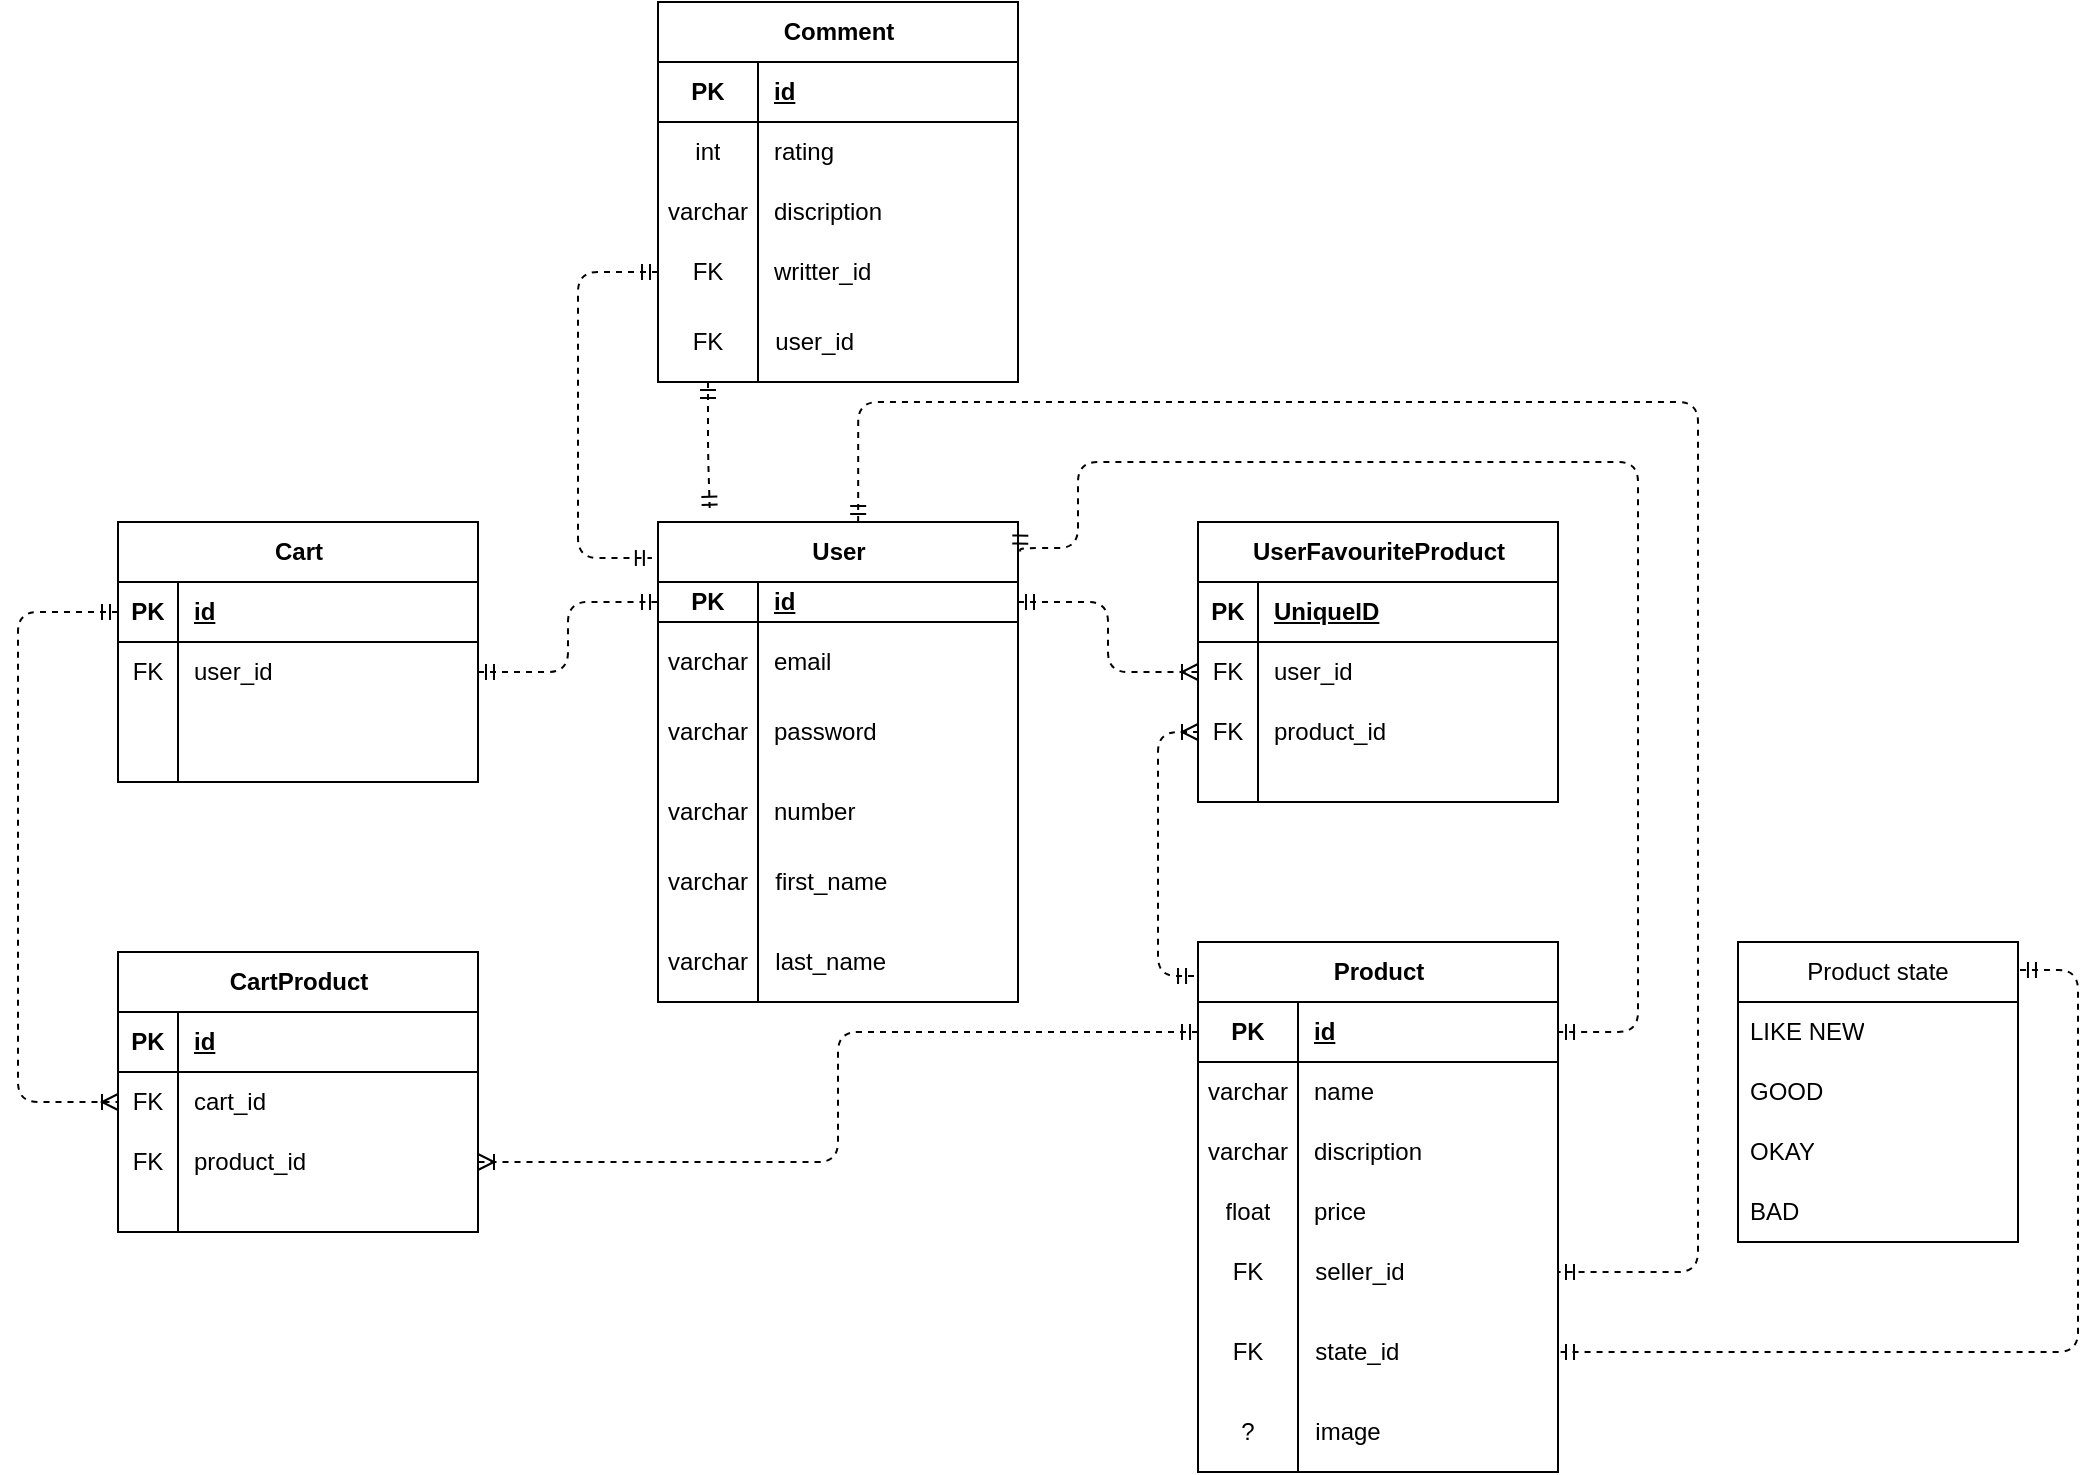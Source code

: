 <mxfile version="21.7.5" type="device">
  <diagram name="Page-1" id="2ca16b54-16f6-2749-3443-fa8db7711227">
    <mxGraphModel dx="1434" dy="750" grid="1" gridSize="10" guides="1" tooltips="1" connect="1" arrows="1" fold="1" page="1" pageScale="1" pageWidth="1100" pageHeight="850" background="none" math="0" shadow="0">
      <root>
        <mxCell id="0" />
        <mxCell id="1" parent="0" />
        <mxCell id="2ed32ef02a7f4228-21" style="edgeStyle=orthogonalEdgeStyle;html=1;entryX=0.144;entryY=-0.027;dashed=1;labelBackgroundColor=none;startArrow=ERmandOne;endArrow=ERmandOne;fontFamily=Verdana;fontSize=12;align=left;exitX=0.5;exitY=1;exitDx=0;exitDy=0;entryDx=0;entryDy=0;entryPerimeter=0;endFill=0;" parent="1" source="YRd9fllFHGhW2MFlDV1M-85" target="YRd9fllFHGhW2MFlDV1M-7" edge="1">
          <mxGeometry relative="1" as="geometry">
            <mxPoint x="530" y="290" as="sourcePoint" />
            <mxPoint x="530" y="330" as="targetPoint" />
          </mxGeometry>
        </mxCell>
        <mxCell id="YRd9fllFHGhW2MFlDV1M-7" value="User" style="shape=table;startSize=30;container=1;collapsible=1;childLayout=tableLayout;fixedRows=1;rowLines=0;fontStyle=1;align=center;resizeLast=1;html=1;strokeWidth=1;swimlaneLine=1;bottom=1;" parent="1" vertex="1">
          <mxGeometry x="470" y="340" width="180" height="170" as="geometry" />
        </mxCell>
        <mxCell id="YRd9fllFHGhW2MFlDV1M-8" value="" style="shape=tableRow;horizontal=0;startSize=0;swimlaneHead=0;swimlaneBody=0;fillColor=none;collapsible=0;dropTarget=0;points=[[0,0.5],[1,0.5]];portConstraint=eastwest;top=0;left=0;right=0;bottom=1;" parent="YRd9fllFHGhW2MFlDV1M-7" vertex="1">
          <mxGeometry y="30" width="180" height="20" as="geometry" />
        </mxCell>
        <mxCell id="YRd9fllFHGhW2MFlDV1M-9" value="PK" style="shape=partialRectangle;connectable=0;fillColor=none;top=0;left=0;bottom=0;right=0;fontStyle=1;overflow=hidden;whiteSpace=wrap;html=1;" parent="YRd9fllFHGhW2MFlDV1M-8" vertex="1">
          <mxGeometry width="50" height="20" as="geometry">
            <mxRectangle width="50" height="20" as="alternateBounds" />
          </mxGeometry>
        </mxCell>
        <mxCell id="YRd9fllFHGhW2MFlDV1M-10" value="id" style="shape=partialRectangle;connectable=0;fillColor=none;top=0;left=0;bottom=0;right=0;align=left;spacingLeft=6;fontStyle=5;overflow=hidden;whiteSpace=wrap;html=1;" parent="YRd9fllFHGhW2MFlDV1M-8" vertex="1">
          <mxGeometry x="50" width="130" height="20" as="geometry">
            <mxRectangle width="130" height="20" as="alternateBounds" />
          </mxGeometry>
        </mxCell>
        <mxCell id="YRd9fllFHGhW2MFlDV1M-11" value="" style="shape=tableRow;horizontal=0;startSize=0;swimlaneHead=0;swimlaneBody=0;fillColor=none;collapsible=0;dropTarget=0;points=[[0,0.5],[1,0.5]];portConstraint=eastwest;top=0;left=0;right=0;bottom=0;" parent="YRd9fllFHGhW2MFlDV1M-7" vertex="1">
          <mxGeometry y="50" width="180" height="40" as="geometry" />
        </mxCell>
        <mxCell id="YRd9fllFHGhW2MFlDV1M-12" value="varchar" style="shape=partialRectangle;connectable=0;fillColor=none;top=0;left=0;bottom=0;right=0;editable=1;overflow=hidden;whiteSpace=wrap;html=1;" parent="YRd9fllFHGhW2MFlDV1M-11" vertex="1">
          <mxGeometry width="50" height="40" as="geometry">
            <mxRectangle width="50" height="40" as="alternateBounds" />
          </mxGeometry>
        </mxCell>
        <mxCell id="YRd9fllFHGhW2MFlDV1M-13" value="email" style="shape=partialRectangle;connectable=0;fillColor=none;top=0;left=0;bottom=0;right=0;align=left;spacingLeft=6;overflow=hidden;whiteSpace=wrap;html=1;" parent="YRd9fllFHGhW2MFlDV1M-11" vertex="1">
          <mxGeometry x="50" width="130" height="40" as="geometry">
            <mxRectangle width="130" height="40" as="alternateBounds" />
          </mxGeometry>
        </mxCell>
        <mxCell id="YRd9fllFHGhW2MFlDV1M-14" value="" style="shape=tableRow;horizontal=0;startSize=0;swimlaneHead=0;swimlaneBody=0;fillColor=none;collapsible=0;dropTarget=0;points=[[0,0.5],[1,0.5]];portConstraint=eastwest;top=0;left=0;right=0;bottom=0;" parent="YRd9fllFHGhW2MFlDV1M-7" vertex="1">
          <mxGeometry y="90" width="180" height="30" as="geometry" />
        </mxCell>
        <mxCell id="YRd9fllFHGhW2MFlDV1M-15" value="varchar" style="shape=partialRectangle;connectable=0;fillColor=none;top=0;left=0;bottom=0;right=0;editable=1;overflow=hidden;whiteSpace=wrap;html=1;" parent="YRd9fllFHGhW2MFlDV1M-14" vertex="1">
          <mxGeometry width="50" height="30" as="geometry">
            <mxRectangle width="50" height="30" as="alternateBounds" />
          </mxGeometry>
        </mxCell>
        <mxCell id="YRd9fllFHGhW2MFlDV1M-16" value="password" style="shape=partialRectangle;connectable=0;fillColor=none;top=0;left=0;bottom=0;right=0;align=left;spacingLeft=6;overflow=hidden;whiteSpace=wrap;html=1;" parent="YRd9fllFHGhW2MFlDV1M-14" vertex="1">
          <mxGeometry x="50" width="130" height="30" as="geometry">
            <mxRectangle width="130" height="30" as="alternateBounds" />
          </mxGeometry>
        </mxCell>
        <mxCell id="YRd9fllFHGhW2MFlDV1M-17" value="" style="shape=tableRow;horizontal=0;startSize=0;swimlaneHead=0;swimlaneBody=0;fillColor=none;collapsible=0;dropTarget=0;points=[[0,0.5],[1,0.5]];portConstraint=eastwest;top=0;left=0;right=0;bottom=0;" parent="YRd9fllFHGhW2MFlDV1M-7" vertex="1">
          <mxGeometry y="120" width="180" height="50" as="geometry" />
        </mxCell>
        <mxCell id="YRd9fllFHGhW2MFlDV1M-18" value="varchar" style="shape=partialRectangle;connectable=0;fillColor=none;top=0;left=0;bottom=0;right=0;editable=1;overflow=hidden;whiteSpace=wrap;html=1;" parent="YRd9fllFHGhW2MFlDV1M-17" vertex="1">
          <mxGeometry width="50" height="50" as="geometry">
            <mxRectangle width="50" height="50" as="alternateBounds" />
          </mxGeometry>
        </mxCell>
        <mxCell id="YRd9fllFHGhW2MFlDV1M-19" value="number" style="shape=partialRectangle;connectable=0;fillColor=none;top=0;left=0;bottom=0;right=0;align=left;spacingLeft=6;overflow=hidden;whiteSpace=wrap;html=1;" parent="YRd9fllFHGhW2MFlDV1M-17" vertex="1">
          <mxGeometry x="50" width="130" height="50" as="geometry">
            <mxRectangle width="130" height="50" as="alternateBounds" />
          </mxGeometry>
        </mxCell>
        <mxCell id="YRd9fllFHGhW2MFlDV1M-20" value="Comment" style="shape=table;startSize=30;container=1;collapsible=1;childLayout=tableLayout;fixedRows=1;rowLines=0;fontStyle=1;align=center;resizeLast=1;html=1;movable=1;resizable=1;rotatable=1;deletable=1;editable=1;locked=0;connectable=1;" parent="1" vertex="1">
          <mxGeometry x="470" y="80" width="180" height="190" as="geometry" />
        </mxCell>
        <mxCell id="YRd9fllFHGhW2MFlDV1M-21" value="" style="shape=tableRow;horizontal=0;startSize=0;swimlaneHead=0;swimlaneBody=0;fillColor=none;collapsible=0;dropTarget=0;points=[[0,0.5],[1,0.5]];portConstraint=eastwest;top=0;left=0;right=0;bottom=1;movable=1;resizable=1;rotatable=1;deletable=1;editable=1;locked=0;connectable=1;" parent="YRd9fllFHGhW2MFlDV1M-20" vertex="1">
          <mxGeometry y="30" width="180" height="30" as="geometry" />
        </mxCell>
        <mxCell id="YRd9fllFHGhW2MFlDV1M-22" value="PK" style="shape=partialRectangle;connectable=0;fillColor=none;top=0;left=0;bottom=0;right=0;fontStyle=1;overflow=hidden;whiteSpace=wrap;html=1;movable=0;resizable=0;rotatable=0;deletable=0;editable=0;locked=1;" parent="YRd9fllFHGhW2MFlDV1M-21" vertex="1">
          <mxGeometry width="50" height="30" as="geometry">
            <mxRectangle width="50" height="30" as="alternateBounds" />
          </mxGeometry>
        </mxCell>
        <mxCell id="YRd9fllFHGhW2MFlDV1M-23" value="id" style="shape=partialRectangle;connectable=1;fillColor=none;top=0;left=0;bottom=0;right=0;align=left;spacingLeft=6;fontStyle=5;overflow=hidden;whiteSpace=wrap;html=1;movable=1;resizable=1;rotatable=1;deletable=1;editable=1;locked=0;" parent="YRd9fllFHGhW2MFlDV1M-21" vertex="1">
          <mxGeometry x="50" width="130" height="30" as="geometry">
            <mxRectangle width="130" height="30" as="alternateBounds" />
          </mxGeometry>
        </mxCell>
        <mxCell id="YRd9fllFHGhW2MFlDV1M-24" value="" style="shape=tableRow;horizontal=0;startSize=0;swimlaneHead=0;swimlaneBody=0;fillColor=none;collapsible=0;dropTarget=0;points=[[0,0.5],[1,0.5]];portConstraint=eastwest;top=0;left=0;right=0;bottom=0;movable=1;resizable=1;rotatable=1;deletable=1;editable=1;locked=0;connectable=1;" parent="YRd9fllFHGhW2MFlDV1M-20" vertex="1">
          <mxGeometry y="60" width="180" height="30" as="geometry" />
        </mxCell>
        <mxCell id="YRd9fllFHGhW2MFlDV1M-25" value="int" style="shape=partialRectangle;connectable=1;fillColor=none;top=0;left=0;bottom=0;right=0;editable=1;overflow=hidden;whiteSpace=wrap;html=1;movable=1;resizable=1;rotatable=1;deletable=1;locked=0;" parent="YRd9fllFHGhW2MFlDV1M-24" vertex="1">
          <mxGeometry width="50" height="30" as="geometry">
            <mxRectangle width="50" height="30" as="alternateBounds" />
          </mxGeometry>
        </mxCell>
        <mxCell id="YRd9fllFHGhW2MFlDV1M-26" value="rating" style="shape=partialRectangle;connectable=1;fillColor=none;top=0;left=0;bottom=0;right=0;align=left;spacingLeft=6;overflow=hidden;whiteSpace=wrap;html=1;movable=1;resizable=1;rotatable=1;deletable=1;editable=1;locked=0;" parent="YRd9fllFHGhW2MFlDV1M-24" vertex="1">
          <mxGeometry x="50" width="130" height="30" as="geometry">
            <mxRectangle width="130" height="30" as="alternateBounds" />
          </mxGeometry>
        </mxCell>
        <mxCell id="YRd9fllFHGhW2MFlDV1M-27" value="" style="shape=tableRow;horizontal=0;startSize=0;swimlaneHead=0;swimlaneBody=0;fillColor=none;collapsible=0;dropTarget=0;points=[[0,0.5],[1,0.5]];portConstraint=eastwest;top=0;left=0;right=0;bottom=0;movable=1;resizable=1;rotatable=1;deletable=1;editable=1;locked=0;connectable=1;" parent="YRd9fllFHGhW2MFlDV1M-20" vertex="1">
          <mxGeometry y="90" width="180" height="30" as="geometry" />
        </mxCell>
        <mxCell id="YRd9fllFHGhW2MFlDV1M-28" value="varchar" style="shape=partialRectangle;connectable=1;fillColor=none;top=0;left=0;bottom=0;right=0;editable=1;overflow=hidden;whiteSpace=wrap;html=1;movable=1;resizable=1;rotatable=1;deletable=1;locked=0;" parent="YRd9fllFHGhW2MFlDV1M-27" vertex="1">
          <mxGeometry width="50" height="30" as="geometry">
            <mxRectangle width="50" height="30" as="alternateBounds" />
          </mxGeometry>
        </mxCell>
        <mxCell id="YRd9fllFHGhW2MFlDV1M-29" value="discription" style="shape=partialRectangle;connectable=1;fillColor=none;top=0;left=0;bottom=0;right=0;align=left;spacingLeft=6;overflow=hidden;whiteSpace=wrap;html=1;movable=1;resizable=1;rotatable=1;deletable=1;editable=1;locked=0;" parent="YRd9fllFHGhW2MFlDV1M-27" vertex="1">
          <mxGeometry x="50" width="130" height="30" as="geometry">
            <mxRectangle width="130" height="30" as="alternateBounds" />
          </mxGeometry>
        </mxCell>
        <mxCell id="YRd9fllFHGhW2MFlDV1M-30" value="" style="shape=tableRow;horizontal=0;startSize=0;swimlaneHead=0;swimlaneBody=0;fillColor=none;collapsible=0;dropTarget=0;points=[[0,0.5],[1,0.5]];portConstraint=eastwest;top=0;left=0;right=0;bottom=0;movable=1;resizable=1;rotatable=1;deletable=1;editable=1;locked=0;connectable=1;" parent="YRd9fllFHGhW2MFlDV1M-20" vertex="1">
          <mxGeometry y="120" width="180" height="30" as="geometry" />
        </mxCell>
        <mxCell id="YRd9fllFHGhW2MFlDV1M-31" value="FK" style="shape=partialRectangle;connectable=1;fillColor=none;top=0;left=0;bottom=0;right=0;editable=1;overflow=hidden;whiteSpace=wrap;html=1;movable=1;resizable=1;rotatable=1;deletable=1;locked=0;" parent="YRd9fllFHGhW2MFlDV1M-30" vertex="1">
          <mxGeometry width="50" height="30" as="geometry">
            <mxRectangle width="50" height="30" as="alternateBounds" />
          </mxGeometry>
        </mxCell>
        <mxCell id="YRd9fllFHGhW2MFlDV1M-32" value="writter_id" style="shape=partialRectangle;connectable=1;fillColor=none;top=0;left=0;bottom=0;right=0;align=left;spacingLeft=6;overflow=hidden;whiteSpace=wrap;html=1;movable=1;resizable=1;rotatable=1;deletable=1;editable=1;locked=0;" parent="YRd9fllFHGhW2MFlDV1M-30" vertex="1">
          <mxGeometry x="50" width="130" height="30" as="geometry">
            <mxRectangle width="130" height="30" as="alternateBounds" />
          </mxGeometry>
        </mxCell>
        <mxCell id="YRd9fllFHGhW2MFlDV1M-33" value="Cart" style="shape=table;startSize=30;container=1;collapsible=1;childLayout=tableLayout;fixedRows=1;rowLines=0;fontStyle=1;align=center;resizeLast=1;html=1;" parent="1" vertex="1">
          <mxGeometry x="200" y="340" width="180" height="130" as="geometry">
            <mxRectangle x="370" y="210" width="60" height="30" as="alternateBounds" />
          </mxGeometry>
        </mxCell>
        <mxCell id="YRd9fllFHGhW2MFlDV1M-34" value="" style="shape=tableRow;horizontal=0;startSize=0;swimlaneHead=0;swimlaneBody=0;fillColor=none;collapsible=0;dropTarget=0;points=[[0,0.5],[1,0.5]];portConstraint=eastwest;top=0;left=0;right=0;bottom=1;" parent="YRd9fllFHGhW2MFlDV1M-33" vertex="1">
          <mxGeometry y="30" width="180" height="30" as="geometry" />
        </mxCell>
        <mxCell id="YRd9fllFHGhW2MFlDV1M-35" value="PK" style="shape=partialRectangle;connectable=0;fillColor=none;top=0;left=0;bottom=0;right=0;fontStyle=1;overflow=hidden;whiteSpace=wrap;html=1;" parent="YRd9fllFHGhW2MFlDV1M-34" vertex="1">
          <mxGeometry width="30" height="30" as="geometry">
            <mxRectangle width="30" height="30" as="alternateBounds" />
          </mxGeometry>
        </mxCell>
        <mxCell id="YRd9fllFHGhW2MFlDV1M-36" value="id" style="shape=partialRectangle;connectable=0;fillColor=none;top=0;left=0;bottom=0;right=0;align=left;spacingLeft=6;fontStyle=5;overflow=hidden;whiteSpace=wrap;html=1;" parent="YRd9fllFHGhW2MFlDV1M-34" vertex="1">
          <mxGeometry x="30" width="150" height="30" as="geometry">
            <mxRectangle width="150" height="30" as="alternateBounds" />
          </mxGeometry>
        </mxCell>
        <mxCell id="YRd9fllFHGhW2MFlDV1M-37" value="" style="shape=tableRow;horizontal=0;startSize=0;swimlaneHead=0;swimlaneBody=0;fillColor=none;collapsible=0;dropTarget=0;points=[[0,0.5],[1,0.5]];portConstraint=eastwest;top=0;left=0;right=0;bottom=0;" parent="YRd9fllFHGhW2MFlDV1M-33" vertex="1">
          <mxGeometry y="60" width="180" height="30" as="geometry" />
        </mxCell>
        <mxCell id="YRd9fllFHGhW2MFlDV1M-38" value="FK" style="shape=partialRectangle;connectable=0;fillColor=none;top=0;left=0;bottom=0;right=0;editable=1;overflow=hidden;whiteSpace=wrap;html=1;" parent="YRd9fllFHGhW2MFlDV1M-37" vertex="1">
          <mxGeometry width="30" height="30" as="geometry">
            <mxRectangle width="30" height="30" as="alternateBounds" />
          </mxGeometry>
        </mxCell>
        <mxCell id="YRd9fllFHGhW2MFlDV1M-39" value="user_id" style="shape=partialRectangle;connectable=0;fillColor=none;top=0;left=0;bottom=0;right=0;align=left;spacingLeft=6;overflow=hidden;whiteSpace=wrap;html=1;" parent="YRd9fllFHGhW2MFlDV1M-37" vertex="1">
          <mxGeometry x="30" width="150" height="30" as="geometry">
            <mxRectangle width="150" height="30" as="alternateBounds" />
          </mxGeometry>
        </mxCell>
        <mxCell id="YRd9fllFHGhW2MFlDV1M-40" value="" style="shape=tableRow;horizontal=0;startSize=0;swimlaneHead=0;swimlaneBody=0;fillColor=none;collapsible=0;dropTarget=0;points=[[0,0.5],[1,0.5]];portConstraint=eastwest;top=0;left=0;right=0;bottom=0;" parent="YRd9fllFHGhW2MFlDV1M-33" vertex="1">
          <mxGeometry y="90" width="180" height="20" as="geometry" />
        </mxCell>
        <mxCell id="YRd9fllFHGhW2MFlDV1M-41" value="" style="shape=partialRectangle;connectable=0;fillColor=none;top=0;left=0;bottom=0;right=0;editable=1;overflow=hidden;whiteSpace=wrap;html=1;" parent="YRd9fllFHGhW2MFlDV1M-40" vertex="1">
          <mxGeometry width="30" height="20" as="geometry">
            <mxRectangle width="30" height="20" as="alternateBounds" />
          </mxGeometry>
        </mxCell>
        <mxCell id="YRd9fllFHGhW2MFlDV1M-42" value="" style="shape=partialRectangle;connectable=0;fillColor=none;top=0;left=0;bottom=0;right=0;align=left;spacingLeft=6;overflow=hidden;whiteSpace=wrap;html=1;" parent="YRd9fllFHGhW2MFlDV1M-40" vertex="1">
          <mxGeometry x="30" width="150" height="20" as="geometry">
            <mxRectangle width="150" height="20" as="alternateBounds" />
          </mxGeometry>
        </mxCell>
        <mxCell id="YRd9fllFHGhW2MFlDV1M-43" value="" style="shape=tableRow;horizontal=0;startSize=0;swimlaneHead=0;swimlaneBody=0;fillColor=none;collapsible=0;dropTarget=0;points=[[0,0.5],[1,0.5]];portConstraint=eastwest;top=0;left=0;right=0;bottom=0;" parent="YRd9fllFHGhW2MFlDV1M-33" vertex="1">
          <mxGeometry y="110" width="180" height="20" as="geometry" />
        </mxCell>
        <mxCell id="YRd9fllFHGhW2MFlDV1M-44" value="" style="shape=partialRectangle;connectable=0;fillColor=none;top=0;left=0;bottom=0;right=0;editable=1;overflow=hidden;whiteSpace=wrap;html=1;" parent="YRd9fllFHGhW2MFlDV1M-43" vertex="1">
          <mxGeometry width="30" height="20" as="geometry">
            <mxRectangle width="30" height="20" as="alternateBounds" />
          </mxGeometry>
        </mxCell>
        <mxCell id="YRd9fllFHGhW2MFlDV1M-45" value="" style="shape=partialRectangle;connectable=0;fillColor=none;top=0;left=0;bottom=0;right=0;align=left;spacingLeft=6;overflow=hidden;whiteSpace=wrap;html=1;" parent="YRd9fllFHGhW2MFlDV1M-43" vertex="1">
          <mxGeometry x="30" width="150" height="20" as="geometry">
            <mxRectangle width="150" height="20" as="alternateBounds" />
          </mxGeometry>
        </mxCell>
        <mxCell id="YRd9fllFHGhW2MFlDV1M-46" value="Product" style="shape=table;startSize=30;container=1;collapsible=1;childLayout=tableLayout;fixedRows=1;rowLines=0;fontStyle=1;align=center;resizeLast=1;html=1;bottom=0;top=0;left=1;" parent="1" vertex="1">
          <mxGeometry x="740" y="550" width="180" height="150" as="geometry" />
        </mxCell>
        <mxCell id="YRd9fllFHGhW2MFlDV1M-47" value="" style="shape=tableRow;horizontal=0;startSize=0;swimlaneHead=0;swimlaneBody=0;fillColor=none;collapsible=0;dropTarget=0;points=[[0,0.5],[1,0.5]];portConstraint=eastwest;top=0;left=0;right=0;bottom=1;" parent="YRd9fllFHGhW2MFlDV1M-46" vertex="1">
          <mxGeometry y="30" width="180" height="30" as="geometry" />
        </mxCell>
        <mxCell id="YRd9fllFHGhW2MFlDV1M-48" value="PK" style="shape=partialRectangle;connectable=0;fillColor=none;top=0;left=0;bottom=0;right=0;fontStyle=1;overflow=hidden;whiteSpace=wrap;html=1;" parent="YRd9fllFHGhW2MFlDV1M-47" vertex="1">
          <mxGeometry width="50" height="30" as="geometry">
            <mxRectangle width="50" height="30" as="alternateBounds" />
          </mxGeometry>
        </mxCell>
        <mxCell id="YRd9fllFHGhW2MFlDV1M-49" value="id" style="shape=partialRectangle;connectable=0;fillColor=none;top=0;left=0;bottom=0;right=0;align=left;spacingLeft=6;fontStyle=5;overflow=hidden;whiteSpace=wrap;html=1;" parent="YRd9fllFHGhW2MFlDV1M-47" vertex="1">
          <mxGeometry x="50" width="130" height="30" as="geometry">
            <mxRectangle width="130" height="30" as="alternateBounds" />
          </mxGeometry>
        </mxCell>
        <mxCell id="YRd9fllFHGhW2MFlDV1M-50" value="" style="shape=tableRow;horizontal=0;startSize=0;swimlaneHead=0;swimlaneBody=0;fillColor=none;collapsible=0;dropTarget=0;points=[[0,0.5],[1,0.5]];portConstraint=eastwest;top=0;left=0;right=0;bottom=0;" parent="YRd9fllFHGhW2MFlDV1M-46" vertex="1">
          <mxGeometry y="60" width="180" height="30" as="geometry" />
        </mxCell>
        <mxCell id="YRd9fllFHGhW2MFlDV1M-51" value="varchar" style="shape=partialRectangle;connectable=0;fillColor=none;top=0;left=0;bottom=0;right=0;editable=1;overflow=hidden;whiteSpace=wrap;html=1;" parent="YRd9fllFHGhW2MFlDV1M-50" vertex="1">
          <mxGeometry width="50" height="30" as="geometry">
            <mxRectangle width="50" height="30" as="alternateBounds" />
          </mxGeometry>
        </mxCell>
        <mxCell id="YRd9fllFHGhW2MFlDV1M-52" value="name" style="shape=partialRectangle;connectable=0;fillColor=none;top=0;left=0;bottom=0;right=0;align=left;spacingLeft=6;overflow=hidden;whiteSpace=wrap;html=1;" parent="YRd9fllFHGhW2MFlDV1M-50" vertex="1">
          <mxGeometry x="50" width="130" height="30" as="geometry">
            <mxRectangle width="130" height="30" as="alternateBounds" />
          </mxGeometry>
        </mxCell>
        <mxCell id="YRd9fllFHGhW2MFlDV1M-53" value="" style="shape=tableRow;horizontal=0;startSize=0;swimlaneHead=0;swimlaneBody=0;fillColor=none;collapsible=0;dropTarget=0;points=[[0,0.5],[1,0.5]];portConstraint=eastwest;top=0;left=0;right=0;bottom=0;" parent="YRd9fllFHGhW2MFlDV1M-46" vertex="1">
          <mxGeometry y="90" width="180" height="30" as="geometry" />
        </mxCell>
        <mxCell id="YRd9fllFHGhW2MFlDV1M-54" value="varchar" style="shape=partialRectangle;connectable=0;fillColor=none;top=0;left=0;bottom=0;right=0;editable=1;overflow=hidden;whiteSpace=wrap;html=1;" parent="YRd9fllFHGhW2MFlDV1M-53" vertex="1">
          <mxGeometry width="50" height="30" as="geometry">
            <mxRectangle width="50" height="30" as="alternateBounds" />
          </mxGeometry>
        </mxCell>
        <mxCell id="YRd9fllFHGhW2MFlDV1M-55" value="discription" style="shape=partialRectangle;connectable=0;fillColor=none;top=0;left=0;bottom=0;right=0;align=left;spacingLeft=6;overflow=hidden;whiteSpace=wrap;html=1;" parent="YRd9fllFHGhW2MFlDV1M-53" vertex="1">
          <mxGeometry x="50" width="130" height="30" as="geometry">
            <mxRectangle width="130" height="30" as="alternateBounds" />
          </mxGeometry>
        </mxCell>
        <mxCell id="YRd9fllFHGhW2MFlDV1M-56" value="" style="shape=tableRow;horizontal=0;startSize=0;swimlaneHead=0;swimlaneBody=0;fillColor=none;collapsible=0;dropTarget=0;points=[[0,0.5],[1,0.5]];portConstraint=eastwest;top=0;left=0;right=0;bottom=0;" parent="YRd9fllFHGhW2MFlDV1M-46" vertex="1">
          <mxGeometry y="120" width="180" height="30" as="geometry" />
        </mxCell>
        <mxCell id="YRd9fllFHGhW2MFlDV1M-57" value="float" style="shape=partialRectangle;connectable=0;fillColor=none;top=0;left=0;bottom=0;right=0;editable=1;overflow=hidden;whiteSpace=wrap;html=1;" parent="YRd9fllFHGhW2MFlDV1M-56" vertex="1">
          <mxGeometry width="50" height="30" as="geometry">
            <mxRectangle width="50" height="30" as="alternateBounds" />
          </mxGeometry>
        </mxCell>
        <mxCell id="YRd9fllFHGhW2MFlDV1M-58" value="price" style="shape=partialRectangle;connectable=0;fillColor=none;top=0;left=0;bottom=0;right=0;align=left;spacingLeft=6;overflow=hidden;whiteSpace=wrap;html=1;" parent="YRd9fllFHGhW2MFlDV1M-56" vertex="1">
          <mxGeometry x="50" width="130" height="30" as="geometry">
            <mxRectangle width="130" height="30" as="alternateBounds" />
          </mxGeometry>
        </mxCell>
        <mxCell id="YRd9fllFHGhW2MFlDV1M-59" value="UserFavouriteProduct" style="shape=table;startSize=30;container=1;collapsible=1;childLayout=tableLayout;fixedRows=1;rowLines=0;fontStyle=1;align=center;resizeLast=1;html=1;" parent="1" vertex="1">
          <mxGeometry x="740" y="340" width="180" height="140" as="geometry" />
        </mxCell>
        <mxCell id="YRd9fllFHGhW2MFlDV1M-60" value="" style="shape=tableRow;horizontal=0;startSize=0;swimlaneHead=0;swimlaneBody=0;fillColor=none;collapsible=0;dropTarget=0;points=[[0,0.5],[1,0.5]];portConstraint=eastwest;top=0;left=0;right=0;bottom=1;" parent="YRd9fllFHGhW2MFlDV1M-59" vertex="1">
          <mxGeometry y="30" width="180" height="30" as="geometry" />
        </mxCell>
        <mxCell id="YRd9fllFHGhW2MFlDV1M-61" value="PK" style="shape=partialRectangle;connectable=0;fillColor=none;top=0;left=0;bottom=0;right=0;fontStyle=1;overflow=hidden;whiteSpace=wrap;html=1;" parent="YRd9fllFHGhW2MFlDV1M-60" vertex="1">
          <mxGeometry width="30" height="30" as="geometry">
            <mxRectangle width="30" height="30" as="alternateBounds" />
          </mxGeometry>
        </mxCell>
        <mxCell id="YRd9fllFHGhW2MFlDV1M-62" value="UniqueID" style="shape=partialRectangle;connectable=0;fillColor=none;top=0;left=0;bottom=0;right=0;align=left;spacingLeft=6;fontStyle=5;overflow=hidden;whiteSpace=wrap;html=1;" parent="YRd9fllFHGhW2MFlDV1M-60" vertex="1">
          <mxGeometry x="30" width="150" height="30" as="geometry">
            <mxRectangle width="150" height="30" as="alternateBounds" />
          </mxGeometry>
        </mxCell>
        <mxCell id="YRd9fllFHGhW2MFlDV1M-63" value="" style="shape=tableRow;horizontal=0;startSize=0;swimlaneHead=0;swimlaneBody=0;fillColor=none;collapsible=0;dropTarget=0;points=[[0,0.5],[1,0.5]];portConstraint=eastwest;top=0;left=0;right=0;bottom=0;" parent="YRd9fllFHGhW2MFlDV1M-59" vertex="1">
          <mxGeometry y="60" width="180" height="30" as="geometry" />
        </mxCell>
        <mxCell id="YRd9fllFHGhW2MFlDV1M-64" value="FK" style="shape=partialRectangle;connectable=0;fillColor=none;top=0;left=0;bottom=0;right=0;editable=1;overflow=hidden;whiteSpace=wrap;html=1;" parent="YRd9fllFHGhW2MFlDV1M-63" vertex="1">
          <mxGeometry width="30" height="30" as="geometry">
            <mxRectangle width="30" height="30" as="alternateBounds" />
          </mxGeometry>
        </mxCell>
        <mxCell id="YRd9fllFHGhW2MFlDV1M-65" value="user_id" style="shape=partialRectangle;connectable=0;fillColor=none;top=0;left=0;bottom=0;right=0;align=left;spacingLeft=6;overflow=hidden;whiteSpace=wrap;html=1;" parent="YRd9fllFHGhW2MFlDV1M-63" vertex="1">
          <mxGeometry x="30" width="150" height="30" as="geometry">
            <mxRectangle width="150" height="30" as="alternateBounds" />
          </mxGeometry>
        </mxCell>
        <mxCell id="YRd9fllFHGhW2MFlDV1M-66" value="" style="shape=tableRow;horizontal=0;startSize=0;swimlaneHead=0;swimlaneBody=0;fillColor=none;collapsible=0;dropTarget=0;points=[[0,0.5],[1,0.5]];portConstraint=eastwest;top=0;left=0;right=0;bottom=0;" parent="YRd9fllFHGhW2MFlDV1M-59" vertex="1">
          <mxGeometry y="90" width="180" height="30" as="geometry" />
        </mxCell>
        <mxCell id="YRd9fllFHGhW2MFlDV1M-67" value="FK" style="shape=partialRectangle;connectable=0;fillColor=none;top=0;left=0;bottom=0;right=0;editable=1;overflow=hidden;whiteSpace=wrap;html=1;" parent="YRd9fllFHGhW2MFlDV1M-66" vertex="1">
          <mxGeometry width="30" height="30" as="geometry">
            <mxRectangle width="30" height="30" as="alternateBounds" />
          </mxGeometry>
        </mxCell>
        <mxCell id="YRd9fllFHGhW2MFlDV1M-68" value="product_id" style="shape=partialRectangle;connectable=0;fillColor=none;top=0;left=0;bottom=0;right=0;align=left;spacingLeft=6;overflow=hidden;whiteSpace=wrap;html=1;" parent="YRd9fllFHGhW2MFlDV1M-66" vertex="1">
          <mxGeometry x="30" width="150" height="30" as="geometry">
            <mxRectangle width="150" height="30" as="alternateBounds" />
          </mxGeometry>
        </mxCell>
        <mxCell id="YRd9fllFHGhW2MFlDV1M-69" value="" style="shape=tableRow;horizontal=0;startSize=0;swimlaneHead=0;swimlaneBody=0;fillColor=none;collapsible=0;dropTarget=0;points=[[0,0.5],[1,0.5]];portConstraint=eastwest;top=0;left=0;right=0;bottom=0;" parent="YRd9fllFHGhW2MFlDV1M-59" vertex="1">
          <mxGeometry y="120" width="180" height="20" as="geometry" />
        </mxCell>
        <mxCell id="YRd9fllFHGhW2MFlDV1M-70" value="" style="shape=partialRectangle;connectable=0;fillColor=none;top=0;left=0;bottom=0;right=0;editable=1;overflow=hidden;whiteSpace=wrap;html=1;" parent="YRd9fllFHGhW2MFlDV1M-69" vertex="1">
          <mxGeometry width="30" height="20" as="geometry">
            <mxRectangle width="30" height="20" as="alternateBounds" />
          </mxGeometry>
        </mxCell>
        <mxCell id="YRd9fllFHGhW2MFlDV1M-71" value="" style="shape=partialRectangle;connectable=0;fillColor=none;top=0;left=0;bottom=0;right=0;align=left;spacingLeft=6;overflow=hidden;whiteSpace=wrap;html=1;" parent="YRd9fllFHGhW2MFlDV1M-69" vertex="1">
          <mxGeometry x="30" width="150" height="20" as="geometry">
            <mxRectangle width="150" height="20" as="alternateBounds" />
          </mxGeometry>
        </mxCell>
        <mxCell id="YRd9fllFHGhW2MFlDV1M-72" value="CartProduct" style="shape=table;startSize=30;container=1;collapsible=1;childLayout=tableLayout;fixedRows=1;rowLines=0;fontStyle=1;align=center;resizeLast=1;html=1;" parent="1" vertex="1">
          <mxGeometry x="200" y="555" width="180" height="140" as="geometry" />
        </mxCell>
        <mxCell id="YRd9fllFHGhW2MFlDV1M-73" value="" style="shape=tableRow;horizontal=0;startSize=0;swimlaneHead=0;swimlaneBody=0;fillColor=none;collapsible=0;dropTarget=0;points=[[0,0.5],[1,0.5]];portConstraint=eastwest;top=0;left=0;right=0;bottom=1;" parent="YRd9fllFHGhW2MFlDV1M-72" vertex="1">
          <mxGeometry y="30" width="180" height="30" as="geometry" />
        </mxCell>
        <mxCell id="YRd9fllFHGhW2MFlDV1M-74" value="PK" style="shape=partialRectangle;connectable=0;fillColor=none;top=0;left=0;bottom=0;right=0;fontStyle=1;overflow=hidden;whiteSpace=wrap;html=1;" parent="YRd9fllFHGhW2MFlDV1M-73" vertex="1">
          <mxGeometry width="30" height="30" as="geometry">
            <mxRectangle width="30" height="30" as="alternateBounds" />
          </mxGeometry>
        </mxCell>
        <mxCell id="YRd9fllFHGhW2MFlDV1M-75" value="id" style="shape=partialRectangle;connectable=0;fillColor=none;top=0;left=0;bottom=0;right=0;align=left;spacingLeft=6;fontStyle=5;overflow=hidden;whiteSpace=wrap;html=1;" parent="YRd9fllFHGhW2MFlDV1M-73" vertex="1">
          <mxGeometry x="30" width="150" height="30" as="geometry">
            <mxRectangle width="150" height="30" as="alternateBounds" />
          </mxGeometry>
        </mxCell>
        <mxCell id="YRd9fllFHGhW2MFlDV1M-76" value="" style="shape=tableRow;horizontal=0;startSize=0;swimlaneHead=0;swimlaneBody=0;fillColor=none;collapsible=0;dropTarget=0;points=[[0,0.5],[1,0.5]];portConstraint=eastwest;top=0;left=0;right=0;bottom=0;" parent="YRd9fllFHGhW2MFlDV1M-72" vertex="1">
          <mxGeometry y="60" width="180" height="30" as="geometry" />
        </mxCell>
        <mxCell id="YRd9fllFHGhW2MFlDV1M-77" value="FK" style="shape=partialRectangle;connectable=0;fillColor=none;top=0;left=0;bottom=0;right=0;editable=1;overflow=hidden;whiteSpace=wrap;html=1;" parent="YRd9fllFHGhW2MFlDV1M-76" vertex="1">
          <mxGeometry width="30" height="30" as="geometry">
            <mxRectangle width="30" height="30" as="alternateBounds" />
          </mxGeometry>
        </mxCell>
        <mxCell id="YRd9fllFHGhW2MFlDV1M-78" value="cart_id" style="shape=partialRectangle;connectable=0;fillColor=none;top=0;left=0;bottom=0;right=0;align=left;spacingLeft=6;overflow=hidden;whiteSpace=wrap;html=1;" parent="YRd9fllFHGhW2MFlDV1M-76" vertex="1">
          <mxGeometry x="30" width="150" height="30" as="geometry">
            <mxRectangle width="150" height="30" as="alternateBounds" />
          </mxGeometry>
        </mxCell>
        <mxCell id="YRd9fllFHGhW2MFlDV1M-79" value="" style="shape=tableRow;horizontal=0;startSize=0;swimlaneHead=0;swimlaneBody=0;fillColor=none;collapsible=0;dropTarget=0;points=[[0,0.5],[1,0.5]];portConstraint=eastwest;top=0;left=0;right=0;bottom=0;" parent="YRd9fllFHGhW2MFlDV1M-72" vertex="1">
          <mxGeometry y="90" width="180" height="30" as="geometry" />
        </mxCell>
        <mxCell id="YRd9fllFHGhW2MFlDV1M-80" value="FK" style="shape=partialRectangle;connectable=0;fillColor=none;top=0;left=0;bottom=0;right=0;editable=1;overflow=hidden;whiteSpace=wrap;html=1;" parent="YRd9fllFHGhW2MFlDV1M-79" vertex="1">
          <mxGeometry width="30" height="30" as="geometry">
            <mxRectangle width="30" height="30" as="alternateBounds" />
          </mxGeometry>
        </mxCell>
        <mxCell id="YRd9fllFHGhW2MFlDV1M-81" value="product_id" style="shape=partialRectangle;connectable=0;fillColor=none;top=0;left=0;bottom=0;right=0;align=left;spacingLeft=6;overflow=hidden;whiteSpace=wrap;html=1;" parent="YRd9fllFHGhW2MFlDV1M-79" vertex="1">
          <mxGeometry x="30" width="150" height="30" as="geometry">
            <mxRectangle width="150" height="30" as="alternateBounds" />
          </mxGeometry>
        </mxCell>
        <mxCell id="YRd9fllFHGhW2MFlDV1M-82" value="" style="shape=tableRow;horizontal=0;startSize=0;swimlaneHead=0;swimlaneBody=0;fillColor=none;collapsible=0;dropTarget=0;points=[[0,0.5],[1,0.5]];portConstraint=eastwest;top=0;left=0;right=0;bottom=0;" parent="YRd9fllFHGhW2MFlDV1M-72" vertex="1">
          <mxGeometry y="120" width="180" height="20" as="geometry" />
        </mxCell>
        <mxCell id="YRd9fllFHGhW2MFlDV1M-83" value="" style="shape=partialRectangle;connectable=0;fillColor=none;top=0;left=0;bottom=0;right=0;editable=1;overflow=hidden;whiteSpace=wrap;html=1;" parent="YRd9fllFHGhW2MFlDV1M-82" vertex="1">
          <mxGeometry width="30" height="20" as="geometry">
            <mxRectangle width="30" height="20" as="alternateBounds" />
          </mxGeometry>
        </mxCell>
        <mxCell id="YRd9fllFHGhW2MFlDV1M-84" value="" style="shape=partialRectangle;connectable=0;fillColor=none;top=0;left=0;bottom=0;right=0;align=left;spacingLeft=6;overflow=hidden;whiteSpace=wrap;html=1;" parent="YRd9fllFHGhW2MFlDV1M-82" vertex="1">
          <mxGeometry x="30" width="150" height="20" as="geometry">
            <mxRectangle width="150" height="20" as="alternateBounds" />
          </mxGeometry>
        </mxCell>
        <mxCell id="YRd9fllFHGhW2MFlDV1M-85" value="FK" style="shape=partialRectangle;connectable=1;top=0;left=1;bottom=1;right=1;editable=1;overflow=hidden;whiteSpace=wrap;html=1;perimeterSpacing=0;shadow=0;labelBorderColor=none;movable=1;resizable=1;rotatable=1;deletable=1;locked=0;fillColor=none;" parent="1" vertex="1">
          <mxGeometry x="470" y="230" width="50" height="40" as="geometry">
            <mxRectangle width="50" height="30" as="alternateBounds" />
          </mxGeometry>
        </mxCell>
        <mxCell id="YRd9fllFHGhW2MFlDV1M-86" value="&amp;nbsp; user_id" style="shape=partialRectangle;connectable=1;top=0;left=1;bottom=1;right=1;editable=1;overflow=hidden;whiteSpace=wrap;html=1;perimeterSpacing=0;shadow=0;labelBorderColor=none;movable=1;resizable=1;rotatable=1;deletable=1;locked=0;align=left;fillColor=none;" parent="1" vertex="1">
          <mxGeometry x="520" y="230" width="130" height="40" as="geometry">
            <mxRectangle width="50" height="30" as="alternateBounds" />
          </mxGeometry>
        </mxCell>
        <mxCell id="YRd9fllFHGhW2MFlDV1M-102" value="&amp;nbsp; seller_id" style="shape=partialRectangle;connectable=1;top=0;left=1;bottom=0;right=1;editable=1;overflow=hidden;whiteSpace=wrap;html=1;perimeterSpacing=0;shadow=0;labelBorderColor=none;movable=1;resizable=1;rotatable=1;deletable=1;locked=0;align=left;" parent="1" vertex="1">
          <mxGeometry x="790" y="695" width="130" height="40" as="geometry">
            <mxRectangle width="50" height="30" as="alternateBounds" />
          </mxGeometry>
        </mxCell>
        <mxCell id="YRd9fllFHGhW2MFlDV1M-103" value="FK" style="shape=partialRectangle;connectable=1;top=0;left=1;bottom=0;right=1;editable=1;overflow=hidden;whiteSpace=wrap;html=1;perimeterSpacing=0;shadow=0;labelBorderColor=none;movable=1;resizable=1;rotatable=1;deletable=1;locked=0;" parent="1" vertex="1">
          <mxGeometry x="740" y="695" width="50" height="40" as="geometry">
            <mxRectangle width="50" height="30" as="alternateBounds" />
          </mxGeometry>
        </mxCell>
        <mxCell id="YRd9fllFHGhW2MFlDV1M-120" value="Product state" style="swimlane;fontStyle=0;childLayout=stackLayout;horizontal=1;startSize=30;horizontalStack=0;resizeParent=1;resizeParentMax=0;resizeLast=0;collapsible=1;marginBottom=0;whiteSpace=wrap;html=1;" parent="1" vertex="1">
          <mxGeometry x="1010" y="550" width="140" height="150" as="geometry" />
        </mxCell>
        <mxCell id="YRd9fllFHGhW2MFlDV1M-121" value="LIKE NEW" style="text;strokeColor=none;fillColor=none;align=left;verticalAlign=middle;spacingLeft=4;spacingRight=4;overflow=hidden;points=[[0,0.5],[1,0.5]];portConstraint=eastwest;rotatable=0;whiteSpace=wrap;html=1;" parent="YRd9fllFHGhW2MFlDV1M-120" vertex="1">
          <mxGeometry y="30" width="140" height="30" as="geometry" />
        </mxCell>
        <mxCell id="YRd9fllFHGhW2MFlDV1M-122" value="GOOD" style="text;strokeColor=none;fillColor=none;align=left;verticalAlign=middle;spacingLeft=4;spacingRight=4;overflow=hidden;points=[[0,0.5],[1,0.5]];portConstraint=eastwest;rotatable=0;whiteSpace=wrap;html=1;" parent="YRd9fllFHGhW2MFlDV1M-120" vertex="1">
          <mxGeometry y="60" width="140" height="30" as="geometry" />
        </mxCell>
        <mxCell id="YRd9fllFHGhW2MFlDV1M-123" value="OKAY" style="text;strokeColor=none;fillColor=none;align=left;verticalAlign=middle;spacingLeft=4;spacingRight=4;overflow=hidden;points=[[0,0.5],[1,0.5]];portConstraint=eastwest;rotatable=0;whiteSpace=wrap;html=1;" parent="YRd9fllFHGhW2MFlDV1M-120" vertex="1">
          <mxGeometry y="90" width="140" height="30" as="geometry" />
        </mxCell>
        <mxCell id="YRd9fllFHGhW2MFlDV1M-124" value="BAD" style="text;strokeColor=none;fillColor=none;align=left;verticalAlign=middle;spacingLeft=4;spacingRight=4;overflow=hidden;points=[[0,0.5],[1,0.5]];portConstraint=eastwest;rotatable=0;whiteSpace=wrap;html=1;" parent="YRd9fllFHGhW2MFlDV1M-120" vertex="1">
          <mxGeometry y="120" width="140" height="30" as="geometry" />
        </mxCell>
        <mxCell id="YRd9fllFHGhW2MFlDV1M-125" style="edgeStyle=orthogonalEdgeStyle;html=1;entryX=1;entryY=0.5;dashed=1;labelBackgroundColor=none;startArrow=ERmandOne;endArrow=ERmandOne;fontFamily=Verdana;fontSize=12;align=left;endFill=0;entryDx=0;entryDy=0;exitX=1.007;exitY=0.093;exitDx=0;exitDy=0;exitPerimeter=0;" parent="1" source="YRd9fllFHGhW2MFlDV1M-120" target="YRd9fllFHGhW2MFlDV1M-135" edge="1">
          <mxGeometry relative="1" as="geometry">
            <mxPoint x="980" y="460" as="sourcePoint" />
            <mxPoint x="980" y="500" as="targetPoint" />
            <Array as="points">
              <mxPoint x="1180" y="564" />
              <mxPoint x="1180" y="755" />
            </Array>
          </mxGeometry>
        </mxCell>
        <mxCell id="YRd9fllFHGhW2MFlDV1M-127" style="edgeStyle=orthogonalEdgeStyle;html=1;entryX=1;entryY=0.5;dashed=1;labelBackgroundColor=none;startArrow=ERmandOne;endArrow=ERoneToMany;fontFamily=Verdana;fontSize=12;align=left;entryDx=0;entryDy=0;exitX=0;exitY=0.5;exitDx=0;exitDy=0;" parent="1" source="YRd9fllFHGhW2MFlDV1M-47" target="YRd9fllFHGhW2MFlDV1M-79" edge="1">
          <mxGeometry relative="1" as="geometry">
            <mxPoint x="570" y="620" as="sourcePoint" />
            <mxPoint x="570" y="660" as="targetPoint" />
            <Array as="points">
              <mxPoint x="560" y="595" />
              <mxPoint x="560" y="660" />
            </Array>
          </mxGeometry>
        </mxCell>
        <mxCell id="YRd9fllFHGhW2MFlDV1M-128" style="edgeStyle=orthogonalEdgeStyle;html=1;entryX=0;entryY=0.5;dashed=1;labelBackgroundColor=none;startArrow=ERmandOne;endArrow=ERoneToMany;fontFamily=Verdana;fontSize=12;align=left;exitX=0;exitY=0.5;exitDx=0;exitDy=0;entryDx=0;entryDy=0;" parent="1" source="YRd9fllFHGhW2MFlDV1M-34" target="YRd9fllFHGhW2MFlDV1M-76" edge="1">
          <mxGeometry relative="1" as="geometry">
            <mxPoint x="494.5" y="540" as="sourcePoint" />
            <mxPoint x="494.5" y="580" as="targetPoint" />
            <Array as="points">
              <mxPoint x="150" y="385" />
              <mxPoint x="150" y="630" />
            </Array>
          </mxGeometry>
        </mxCell>
        <mxCell id="YRd9fllFHGhW2MFlDV1M-129" style="edgeStyle=orthogonalEdgeStyle;html=1;entryX=0;entryY=0.5;dashed=1;labelBackgroundColor=none;startArrow=ERmandOne;endArrow=ERmandOne;fontFamily=Verdana;fontSize=12;align=left;endFill=0;exitX=1;exitY=0.5;exitDx=0;exitDy=0;entryDx=0;entryDy=0;" parent="1" source="YRd9fllFHGhW2MFlDV1M-37" target="YRd9fllFHGhW2MFlDV1M-8" edge="1">
          <mxGeometry relative="1" as="geometry">
            <mxPoint x="430" y="405" as="sourcePoint" />
            <mxPoint x="430" y="445" as="targetPoint" />
          </mxGeometry>
        </mxCell>
        <mxCell id="YRd9fllFHGhW2MFlDV1M-135" value="&amp;nbsp; state_id" style="shape=partialRectangle;connectable=1;top=0;left=1;bottom=0;right=1;editable=1;overflow=hidden;whiteSpace=wrap;html=1;perimeterSpacing=0;shadow=0;labelBorderColor=none;movable=1;resizable=1;rotatable=1;deletable=1;locked=0;align=left;fillColor=none;" parent="1" vertex="1">
          <mxGeometry x="790" y="735" width="130" height="40" as="geometry">
            <mxRectangle width="50" height="30" as="alternateBounds" />
          </mxGeometry>
        </mxCell>
        <mxCell id="YRd9fllFHGhW2MFlDV1M-136" value="FK" style="shape=partialRectangle;connectable=1;top=0;left=1;bottom=0;right=1;editable=1;overflow=hidden;whiteSpace=wrap;html=1;perimeterSpacing=0;shadow=0;labelBorderColor=none;movable=1;resizable=1;rotatable=1;deletable=1;locked=0;fillColor=none;" parent="1" vertex="1">
          <mxGeometry x="740" y="735" width="50" height="40" as="geometry">
            <mxRectangle width="50" height="30" as="alternateBounds" />
          </mxGeometry>
        </mxCell>
        <mxCell id="YRd9fllFHGhW2MFlDV1M-144" style="edgeStyle=orthogonalEdgeStyle;html=1;dashed=1;labelBackgroundColor=none;startArrow=ERmandOne;endArrow=ERmandOne;fontFamily=Verdana;fontSize=12;align=left;exitX=0;exitY=0.5;exitDx=0;exitDy=0;endFill=0;entryX=-0.017;entryY=0.106;entryDx=0;entryDy=0;entryPerimeter=0;" parent="1" source="YRd9fllFHGhW2MFlDV1M-31" target="YRd9fllFHGhW2MFlDV1M-7" edge="1">
          <mxGeometry relative="1" as="geometry">
            <mxPoint x="379" y="220" as="sourcePoint" />
            <mxPoint x="430" y="360" as="targetPoint" />
            <Array as="points">
              <mxPoint x="430" y="215" />
              <mxPoint x="430" y="358" />
            </Array>
          </mxGeometry>
        </mxCell>
        <mxCell id="YRd9fllFHGhW2MFlDV1M-145" style="edgeStyle=orthogonalEdgeStyle;html=1;entryX=0;entryY=0.5;dashed=1;labelBackgroundColor=none;startArrow=ERmandOne;endArrow=ERoneToMany;fontFamily=Verdana;fontSize=12;align=left;exitX=-0.011;exitY=0.113;exitDx=0;exitDy=0;exitPerimeter=0;entryDx=0;entryDy=0;" parent="1" source="YRd9fllFHGhW2MFlDV1M-46" target="YRd9fllFHGhW2MFlDV1M-66" edge="1">
          <mxGeometry relative="1" as="geometry">
            <mxPoint x="620" y="550" as="sourcePoint" />
            <mxPoint x="620" y="590" as="targetPoint" />
            <Array as="points">
              <mxPoint x="720" y="567" />
              <mxPoint x="720" y="445" />
            </Array>
          </mxGeometry>
        </mxCell>
        <mxCell id="YRd9fllFHGhW2MFlDV1M-146" style="edgeStyle=orthogonalEdgeStyle;html=1;entryX=0;entryY=0.5;dashed=1;labelBackgroundColor=none;startArrow=ERmandOne;endArrow=ERoneToMany;fontFamily=Verdana;fontSize=12;align=left;exitX=1;exitY=0.5;exitDx=0;exitDy=0;entryDx=0;entryDy=0;" parent="1" source="YRd9fllFHGhW2MFlDV1M-8" target="YRd9fllFHGhW2MFlDV1M-63" edge="1">
          <mxGeometry relative="1" as="geometry">
            <mxPoint x="720" y="450" as="sourcePoint" />
            <mxPoint x="720" y="490" as="targetPoint" />
          </mxGeometry>
        </mxCell>
        <mxCell id="YRd9fllFHGhW2MFlDV1M-147" style="edgeStyle=orthogonalEdgeStyle;html=1;entryX=1;entryY=0.5;dashed=1;labelBackgroundColor=none;startArrow=ERmandOne;endArrow=ERmandOne;fontFamily=Verdana;fontSize=12;align=left;endFill=0;entryDx=0;entryDy=0;exitX=1.006;exitY=0.087;exitDx=0;exitDy=0;exitPerimeter=0;" parent="1" source="YRd9fllFHGhW2MFlDV1M-7" target="YRd9fllFHGhW2MFlDV1M-47" edge="1">
          <mxGeometry relative="1" as="geometry">
            <mxPoint x="980" y="440" as="sourcePoint" />
            <mxPoint x="980" y="480" as="targetPoint" />
            <Array as="points">
              <mxPoint x="680" y="353" />
              <mxPoint x="680" y="310" />
              <mxPoint x="960" y="310" />
              <mxPoint x="960" y="595" />
            </Array>
          </mxGeometry>
        </mxCell>
        <mxCell id="JBinNJkh7F1MeIGXUC0t-4" value="?" style="shape=partialRectangle;connectable=1;top=0;left=1;bottom=1;right=1;editable=1;overflow=hidden;whiteSpace=wrap;html=1;perimeterSpacing=0;shadow=0;labelBorderColor=none;movable=1;resizable=1;rotatable=1;deletable=1;locked=0;fillColor=none;" parent="1" vertex="1">
          <mxGeometry x="740" y="775" width="50" height="40" as="geometry">
            <mxRectangle width="50" height="30" as="alternateBounds" />
          </mxGeometry>
        </mxCell>
        <mxCell id="JBinNJkh7F1MeIGXUC0t-5" value="&amp;nbsp; image" style="shape=partialRectangle;connectable=1;top=0;left=1;bottom=1;right=1;editable=1;overflow=hidden;whiteSpace=wrap;html=1;perimeterSpacing=0;shadow=0;labelBorderColor=none;movable=1;resizable=1;rotatable=1;deletable=1;locked=0;align=left;fillColor=none;" parent="1" vertex="1">
          <mxGeometry x="790" y="775" width="130" height="40" as="geometry">
            <mxRectangle width="50" height="30" as="alternateBounds" />
          </mxGeometry>
        </mxCell>
        <mxCell id="j93-CXMJl5on4R9DwfRJ-1" style="edgeStyle=orthogonalEdgeStyle;html=1;entryX=1;entryY=0.5;dashed=1;labelBackgroundColor=none;startArrow=ERmandOne;endArrow=ERmandOne;fontFamily=Verdana;fontSize=12;align=left;endFill=0;entryDx=0;entryDy=0;exitX=0.556;exitY=0;exitDx=0;exitDy=0;exitPerimeter=0;" edge="1" parent="1" source="YRd9fllFHGhW2MFlDV1M-7" target="YRd9fllFHGhW2MFlDV1M-102">
          <mxGeometry relative="1" as="geometry">
            <mxPoint x="870" y="214" as="sourcePoint" />
            <mxPoint x="1139" y="455" as="targetPoint" />
            <Array as="points">
              <mxPoint x="570" y="280" />
              <mxPoint x="990" y="280" />
              <mxPoint x="990" y="715" />
            </Array>
          </mxGeometry>
        </mxCell>
        <mxCell id="j93-CXMJl5on4R9DwfRJ-2" value="varchar" style="shape=partialRectangle;connectable=1;top=0;left=1;bottom=0;right=1;editable=1;overflow=hidden;whiteSpace=wrap;html=1;perimeterSpacing=0;shadow=0;labelBorderColor=none;movable=1;resizable=1;rotatable=1;deletable=1;locked=0;" vertex="1" parent="1">
          <mxGeometry x="470" y="500" width="50" height="40" as="geometry">
            <mxRectangle width="50" height="30" as="alternateBounds" />
          </mxGeometry>
        </mxCell>
        <mxCell id="j93-CXMJl5on4R9DwfRJ-3" value="&amp;nbsp; first_name" style="shape=partialRectangle;connectable=1;top=0;left=1;bottom=0;right=1;editable=1;overflow=hidden;whiteSpace=wrap;html=1;perimeterSpacing=0;shadow=0;labelBorderColor=none;movable=1;resizable=1;rotatable=1;deletable=1;locked=0;align=left;" vertex="1" parent="1">
          <mxGeometry x="520" y="500" width="130" height="40" as="geometry">
            <mxRectangle width="50" height="30" as="alternateBounds" />
          </mxGeometry>
        </mxCell>
        <mxCell id="j93-CXMJl5on4R9DwfRJ-7" value="varchar" style="shape=partialRectangle;connectable=1;top=0;left=1;bottom=1;right=1;editable=1;overflow=hidden;whiteSpace=wrap;html=1;perimeterSpacing=0;shadow=0;labelBorderColor=none;movable=1;resizable=1;rotatable=1;deletable=1;locked=0;fillColor=none;" vertex="1" parent="1">
          <mxGeometry x="470" y="540" width="50" height="40" as="geometry">
            <mxRectangle width="50" height="30" as="alternateBounds" />
          </mxGeometry>
        </mxCell>
        <mxCell id="j93-CXMJl5on4R9DwfRJ-8" value="&amp;nbsp; last_name" style="shape=partialRectangle;connectable=1;top=0;left=1;bottom=1;right=1;editable=1;overflow=hidden;whiteSpace=wrap;html=1;perimeterSpacing=0;shadow=0;labelBorderColor=none;movable=1;resizable=1;rotatable=1;deletable=1;locked=0;align=left;fillColor=none;" vertex="1" parent="1">
          <mxGeometry x="520" y="540" width="130" height="40" as="geometry">
            <mxRectangle width="50" height="30" as="alternateBounds" />
          </mxGeometry>
        </mxCell>
      </root>
    </mxGraphModel>
  </diagram>
</mxfile>
